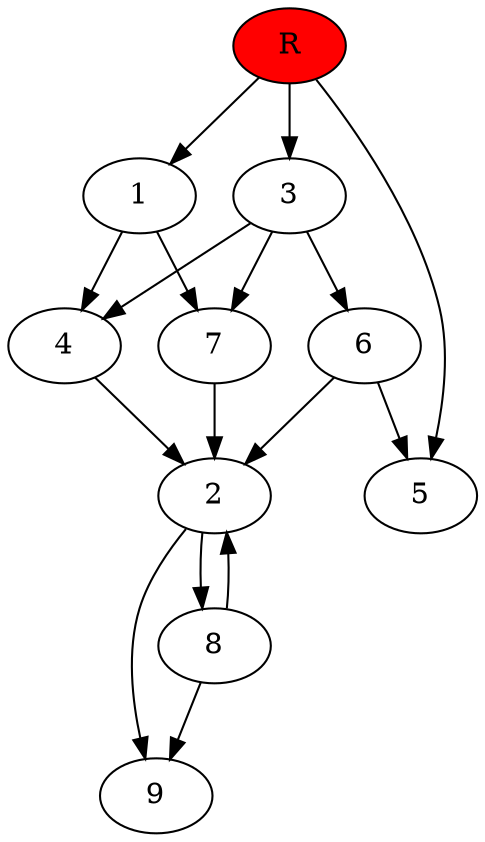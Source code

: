 digraph prb26791 {
	1
	2
	3
	4
	5
	6
	7
	8
	R [fillcolor="#ff0000" style=filled]
	1 -> 4
	1 -> 7
	2 -> 8
	2 -> 9
	3 -> 4
	3 -> 6
	3 -> 7
	4 -> 2
	6 -> 2
	6 -> 5
	7 -> 2
	8 -> 2
	8 -> 9
	R -> 1
	R -> 3
	R -> 5
}
